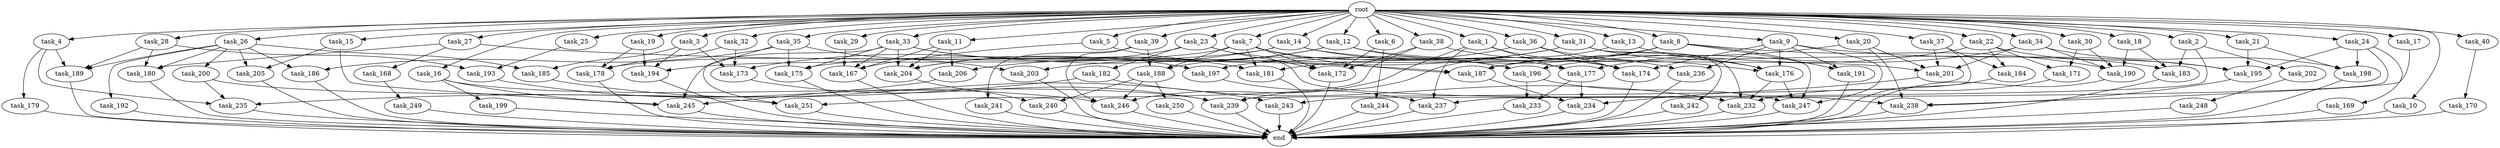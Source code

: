 digraph G {
  task_8 [size="102.400000"];
  task_239 [size="92771293593.600006"];
  task_173 [size="100502234726.400009"];
  task_189 [size="85040352460.800003"];
  task_17 [size="102.400000"];
  task_204 [size="138297946931.200012"];
  task_242 [size="13743895347.200001"];
  task_35 [size="102.400000"];
  task_26 [size="102.400000"];
  task_15 [size="102.400000"];
  task_178 [size="115105123532.800003"];
  task_251 [size="182965606809.600006"];
  task_167 [size="211312390963.200012"];
  task_206 [size="21474836480.000000"];
  task_33 [size="102.400000"];
  task_186 [size="93630287052.800003"];
  task_205 [size="11166914969.600000"];
  task_241 [size="3435973836.800000"];
  task_233 [size="116823110451.200012"];
  task_176 [size="142592914227.200012"];
  task_13 [size="102.400000"];
  task_30 [size="102.400000"];
  task_5 [size="102.400000"];
  task_36 [size="102.400000"];
  task_200 [size="7730941132.800000"];
  task_201 [size="126272038502.400009"];
  task_6 [size="102.400000"];
  task_7 [size="102.400000"];
  task_240 [size="42949672960.000000"];
  task_22 [size="102.400000"];
  task_169 [size="13743895347.200001"];
  task_3 [size="102.400000"];
  task_179 [size="7730941132.800000"];
  task_187 [size="158913789952.000000"];
  task_188 [size="120259084288.000000"];
  task_236 [size="76450417868.800003"];
  task_183 [size="59270548684.800003"];
  task_234 [size="92771293593.600006"];
  task_193 [size="83322365542.400009"];
  task_16 [size="102.400000"];
  task_191 [size="76450417868.800003"];
  task_175 [size="226774273228.800018"];
  task_202 [size="42090679500.800003"];
  root [size="0.000000"];
  task_182 [size="30923764531.200001"];
  task_245 [size="180388626432.000000"];
  task_12 [size="102.400000"];
  task_21 [size="102.400000"];
  task_18 [size="102.400000"];
  task_180 [size="119400090828.800003"];
  task_31 [size="102.400000"];
  task_244 [size="42090679500.800003"];
  task_9 [size="102.400000"];
  task_237 [size="154618822656.000000"];
  task_1 [size="102.400000"];
  task_192 [size="7730941132.800000"];
  task_28 [size="102.400000"];
  task_174 [size="165785737625.600006"];
  task_247 [size="248249109708.800018"];
  task_29 [size="102.400000"];
  task_185 [size="62706522521.600006"];
  task_34 [size="102.400000"];
  task_10 [size="102.400000"];
  task_181 [size="171798691840.000000"];
  task_177 [size="84181359001.600006"];
  task_194 [size="100502234726.400009"];
  task_2 [size="102.400000"];
  task_171 [size="44667659878.400002"];
  end [size="0.000000"];
  task_184 [size="73014444032.000000"];
  task_197 [size="99643241267.200012"];
  task_38 [size="102.400000"];
  task_39 [size="102.400000"];
  task_14 [size="102.400000"];
  task_24 [size="102.400000"];
  task_198 [size="123695058124.800003"];
  task_195 [size="121118077747.200012"];
  task_243 [size="111669149696.000000"];
  task_19 [size="102.400000"];
  task_32 [size="102.400000"];
  task_196 [size="127990025420.800003"];
  task_170 [size="54975581388.800003"];
  task_25 [size="102.400000"];
  task_4 [size="102.400000"];
  task_40 [size="102.400000"];
  task_235 [size="135720966553.600006"];
  task_27 [size="102.400000"];
  task_232 [size="227633266688.000000"];
  task_23 [size="102.400000"];
  task_37 [size="102.400000"];
  task_168 [size="42090679500.800003"];
  task_11 [size="102.400000"];
  task_190 [size="137438953472.000000"];
  task_249 [size="54975581388.800003"];
  task_172 [size="158913789952.000000"];
  task_250 [size="21474836480.000000"];
  task_246 [size="110810156236.800003"];
  task_20 [size="102.400000"];
  task_203 [size="99643241267.200012"];
  task_199 [size="21474836480.000000"];
  task_238 [size="129708012339.200012"];
  task_248 [size="54975581388.800003"];

  task_8 -> task_190 [size="536870912.000000"];
  task_8 -> task_187 [size="536870912.000000"];
  task_8 -> task_191 [size="536870912.000000"];
  task_8 -> task_181 [size="536870912.000000"];
  task_8 -> task_175 [size="536870912.000000"];
  task_8 -> task_247 [size="536870912.000000"];
  task_239 -> end [size="1.000000"];
  task_173 -> task_239 [size="75497472.000000"];
  task_189 -> end [size="1.000000"];
  task_17 -> task_238 [size="679477248.000000"];
  task_204 -> task_240 [size="209715200.000000"];
  task_242 -> end [size="1.000000"];
  task_35 -> task_251 [size="838860800.000000"];
  task_35 -> task_175 [size="838860800.000000"];
  task_35 -> task_186 [size="838860800.000000"];
  task_35 -> task_203 [size="838860800.000000"];
  task_26 -> task_185 [size="75497472.000000"];
  task_26 -> task_189 [size="75497472.000000"];
  task_26 -> task_186 [size="75497472.000000"];
  task_26 -> task_192 [size="75497472.000000"];
  task_26 -> task_205 [size="75497472.000000"];
  task_26 -> task_200 [size="75497472.000000"];
  task_26 -> task_180 [size="75497472.000000"];
  task_15 -> task_245 [size="33554432.000000"];
  task_15 -> task_205 [size="33554432.000000"];
  task_178 -> end [size="1.000000"];
  task_251 -> end [size="1.000000"];
  task_167 -> end [size="1.000000"];
  task_206 -> task_245 [size="679477248.000000"];
  task_33 -> task_167 [size="838860800.000000"];
  task_33 -> task_197 [size="838860800.000000"];
  task_33 -> task_204 [size="838860800.000000"];
  task_33 -> task_245 [size="838860800.000000"];
  task_33 -> task_181 [size="838860800.000000"];
  task_33 -> task_175 [size="838860800.000000"];
  task_186 -> end [size="1.000000"];
  task_205 -> end [size="1.000000"];
  task_241 -> end [size="1.000000"];
  task_233 -> end [size="1.000000"];
  task_176 -> task_247 [size="838860800.000000"];
  task_176 -> task_232 [size="838860800.000000"];
  task_13 -> task_239 [size="209715200.000000"];
  task_13 -> task_176 [size="209715200.000000"];
  task_30 -> task_190 [size="134217728.000000"];
  task_30 -> task_171 [size="134217728.000000"];
  task_5 -> task_196 [size="411041792.000000"];
  task_5 -> task_167 [size="411041792.000000"];
  task_36 -> task_188 [size="838860800.000000"];
  task_36 -> task_174 [size="838860800.000000"];
  task_36 -> task_176 [size="838860800.000000"];
  task_200 -> task_235 [size="411041792.000000"];
  task_200 -> task_251 [size="411041792.000000"];
  task_201 -> task_234 [size="301989888.000000"];
  task_6 -> task_172 [size="411041792.000000"];
  task_6 -> task_244 [size="411041792.000000"];
  task_7 -> task_172 [size="301989888.000000"];
  task_7 -> task_187 [size="301989888.000000"];
  task_7 -> task_196 [size="301989888.000000"];
  task_7 -> task_188 [size="301989888.000000"];
  task_7 -> task_181 [size="301989888.000000"];
  task_7 -> task_178 [size="301989888.000000"];
  task_240 -> end [size="1.000000"];
  task_22 -> task_184 [size="301989888.000000"];
  task_22 -> task_195 [size="301989888.000000"];
  task_22 -> task_171 [size="301989888.000000"];
  task_22 -> task_187 [size="301989888.000000"];
  task_169 -> end [size="1.000000"];
  task_3 -> task_185 [size="536870912.000000"];
  task_3 -> task_194 [size="536870912.000000"];
  task_3 -> task_173 [size="536870912.000000"];
  task_179 -> end [size="1.000000"];
  task_187 -> task_234 [size="301989888.000000"];
  task_188 -> task_250 [size="209715200.000000"];
  task_188 -> task_246 [size="209715200.000000"];
  task_188 -> task_240 [size="209715200.000000"];
  task_236 -> end [size="1.000000"];
  task_183 -> end [size="1.000000"];
  task_234 -> end [size="1.000000"];
  task_193 -> task_246 [size="301989888.000000"];
  task_16 -> task_245 [size="209715200.000000"];
  task_16 -> task_239 [size="209715200.000000"];
  task_16 -> task_199 [size="209715200.000000"];
  task_191 -> end [size="1.000000"];
  task_175 -> end [size="1.000000"];
  task_202 -> task_248 [size="536870912.000000"];
  root -> task_8 [size="1.000000"];
  root -> task_14 [size="1.000000"];
  root -> task_24 [size="1.000000"];
  root -> task_13 [size="1.000000"];
  root -> task_33 [size="1.000000"];
  root -> task_12 [size="1.000000"];
  root -> task_21 [size="1.000000"];
  root -> task_18 [size="1.000000"];
  root -> task_22 [size="1.000000"];
  root -> task_31 [size="1.000000"];
  root -> task_9 [size="1.000000"];
  root -> task_5 [size="1.000000"];
  root -> task_36 [size="1.000000"];
  root -> task_32 [size="1.000000"];
  root -> task_26 [size="1.000000"];
  root -> task_15 [size="1.000000"];
  root -> task_6 [size="1.000000"];
  root -> task_4 [size="1.000000"];
  root -> task_25 [size="1.000000"];
  root -> task_40 [size="1.000000"];
  root -> task_30 [size="1.000000"];
  root -> task_34 [size="1.000000"];
  root -> task_3 [size="1.000000"];
  root -> task_19 [size="1.000000"];
  root -> task_10 [size="1.000000"];
  root -> task_23 [size="1.000000"];
  root -> task_37 [size="1.000000"];
  root -> task_39 [size="1.000000"];
  root -> task_1 [size="1.000000"];
  root -> task_11 [size="1.000000"];
  root -> task_17 [size="1.000000"];
  root -> task_2 [size="1.000000"];
  root -> task_29 [size="1.000000"];
  root -> task_20 [size="1.000000"];
  root -> task_35 [size="1.000000"];
  root -> task_7 [size="1.000000"];
  root -> task_27 [size="1.000000"];
  root -> task_38 [size="1.000000"];
  root -> task_28 [size="1.000000"];
  root -> task_16 [size="1.000000"];
  task_182 -> task_235 [size="838860800.000000"];
  task_182 -> task_232 [size="838860800.000000"];
  task_245 -> end [size="1.000000"];
  task_12 -> task_201 [size="75497472.000000"];
  task_12 -> task_204 [size="75497472.000000"];
  task_12 -> task_177 [size="75497472.000000"];
  task_12 -> task_206 [size="75497472.000000"];
  task_21 -> task_198 [size="536870912.000000"];
  task_21 -> task_195 [size="536870912.000000"];
  task_18 -> task_190 [size="134217728.000000"];
  task_18 -> task_183 [size="134217728.000000"];
  task_180 -> end [size="1.000000"];
  task_31 -> task_242 [size="134217728.000000"];
  task_31 -> task_197 [size="134217728.000000"];
  task_31 -> task_176 [size="134217728.000000"];
  task_31 -> task_203 [size="134217728.000000"];
  task_31 -> task_232 [size="134217728.000000"];
  task_244 -> end [size="1.000000"];
  task_9 -> task_195 [size="209715200.000000"];
  task_9 -> task_176 [size="209715200.000000"];
  task_9 -> task_191 [size="209715200.000000"];
  task_9 -> task_236 [size="209715200.000000"];
  task_9 -> task_174 [size="209715200.000000"];
  task_9 -> task_247 [size="209715200.000000"];
  task_237 -> end [size="1.000000"];
  task_1 -> task_237 [size="536870912.000000"];
  task_1 -> task_174 [size="536870912.000000"];
  task_1 -> task_177 [size="536870912.000000"];
  task_1 -> task_246 [size="536870912.000000"];
  task_192 -> end [size="1.000000"];
  task_28 -> task_189 [size="679477248.000000"];
  task_28 -> task_180 [size="679477248.000000"];
  task_28 -> task_193 [size="679477248.000000"];
  task_174 -> end [size="1.000000"];
  task_247 -> end [size="1.000000"];
  task_29 -> task_167 [size="679477248.000000"];
  task_185 -> task_243 [size="679477248.000000"];
  task_34 -> task_190 [size="536870912.000000"];
  task_34 -> task_196 [size="536870912.000000"];
  task_34 -> task_198 [size="536870912.000000"];
  task_34 -> task_201 [size="536870912.000000"];
  task_10 -> end [size="1.000000"];
  task_181 -> end [size="1.000000"];
  task_177 -> task_233 [size="301989888.000000"];
  task_177 -> task_234 [size="301989888.000000"];
  task_194 -> end [size="1.000000"];
  task_2 -> task_202 [size="411041792.000000"];
  task_2 -> task_243 [size="411041792.000000"];
  task_2 -> task_183 [size="411041792.000000"];
  task_171 -> task_232 [size="411041792.000000"];
  task_184 -> end [size="1.000000"];
  task_197 -> task_237 [size="838860800.000000"];
  task_38 -> task_172 [size="536870912.000000"];
  task_38 -> task_236 [size="536870912.000000"];
  task_38 -> task_251 [size="536870912.000000"];
  task_39 -> task_188 [size="33554432.000000"];
  task_39 -> task_241 [size="33554432.000000"];
  task_39 -> task_246 [size="33554432.000000"];
  task_14 -> task_194 [size="33554432.000000"];
  task_14 -> task_174 [size="33554432.000000"];
  task_14 -> task_173 [size="33554432.000000"];
  task_14 -> task_183 [size="33554432.000000"];
  task_24 -> task_198 [size="134217728.000000"];
  task_24 -> task_169 [size="134217728.000000"];
  task_24 -> task_237 [size="134217728.000000"];
  task_24 -> task_195 [size="134217728.000000"];
  task_198 -> end [size="1.000000"];
  task_195 -> task_238 [size="75497472.000000"];
  task_243 -> end [size="1.000000"];
  task_19 -> task_194 [size="411041792.000000"];
  task_19 -> task_178 [size="411041792.000000"];
  task_32 -> task_173 [size="411041792.000000"];
  task_32 -> task_178 [size="411041792.000000"];
  task_196 -> task_233 [size="838860800.000000"];
  task_196 -> task_247 [size="838860800.000000"];
  task_170 -> end [size="1.000000"];
  task_25 -> task_193 [size="134217728.000000"];
  task_4 -> task_189 [size="75497472.000000"];
  task_4 -> task_179 [size="75497472.000000"];
  task_4 -> task_235 [size="75497472.000000"];
  task_40 -> task_170 [size="536870912.000000"];
  task_235 -> end [size="1.000000"];
  task_27 -> task_180 [size="411041792.000000"];
  task_27 -> task_168 [size="411041792.000000"];
  task_27 -> task_187 [size="411041792.000000"];
  task_232 -> end [size="1.000000"];
  task_23 -> task_172 [size="301989888.000000"];
  task_23 -> task_204 [size="301989888.000000"];
  task_23 -> task_182 [size="301989888.000000"];
  task_23 -> task_238 [size="301989888.000000"];
  task_37 -> task_201 [size="411041792.000000"];
  task_37 -> task_184 [size="411041792.000000"];
  task_37 -> task_239 [size="411041792.000000"];
  task_168 -> task_249 [size="536870912.000000"];
  task_11 -> task_167 [size="134217728.000000"];
  task_11 -> task_204 [size="134217728.000000"];
  task_11 -> task_206 [size="134217728.000000"];
  task_190 -> end [size="1.000000"];
  task_249 -> end [size="1.000000"];
  task_172 -> end [size="1.000000"];
  task_250 -> end [size="1.000000"];
  task_246 -> end [size="1.000000"];
  task_20 -> task_201 [size="209715200.000000"];
  task_20 -> task_177 [size="209715200.000000"];
  task_20 -> task_238 [size="209715200.000000"];
  task_203 -> end [size="1.000000"];
  task_199 -> end [size="1.000000"];
  task_238 -> end [size="1.000000"];
  task_248 -> end [size="1.000000"];
}
